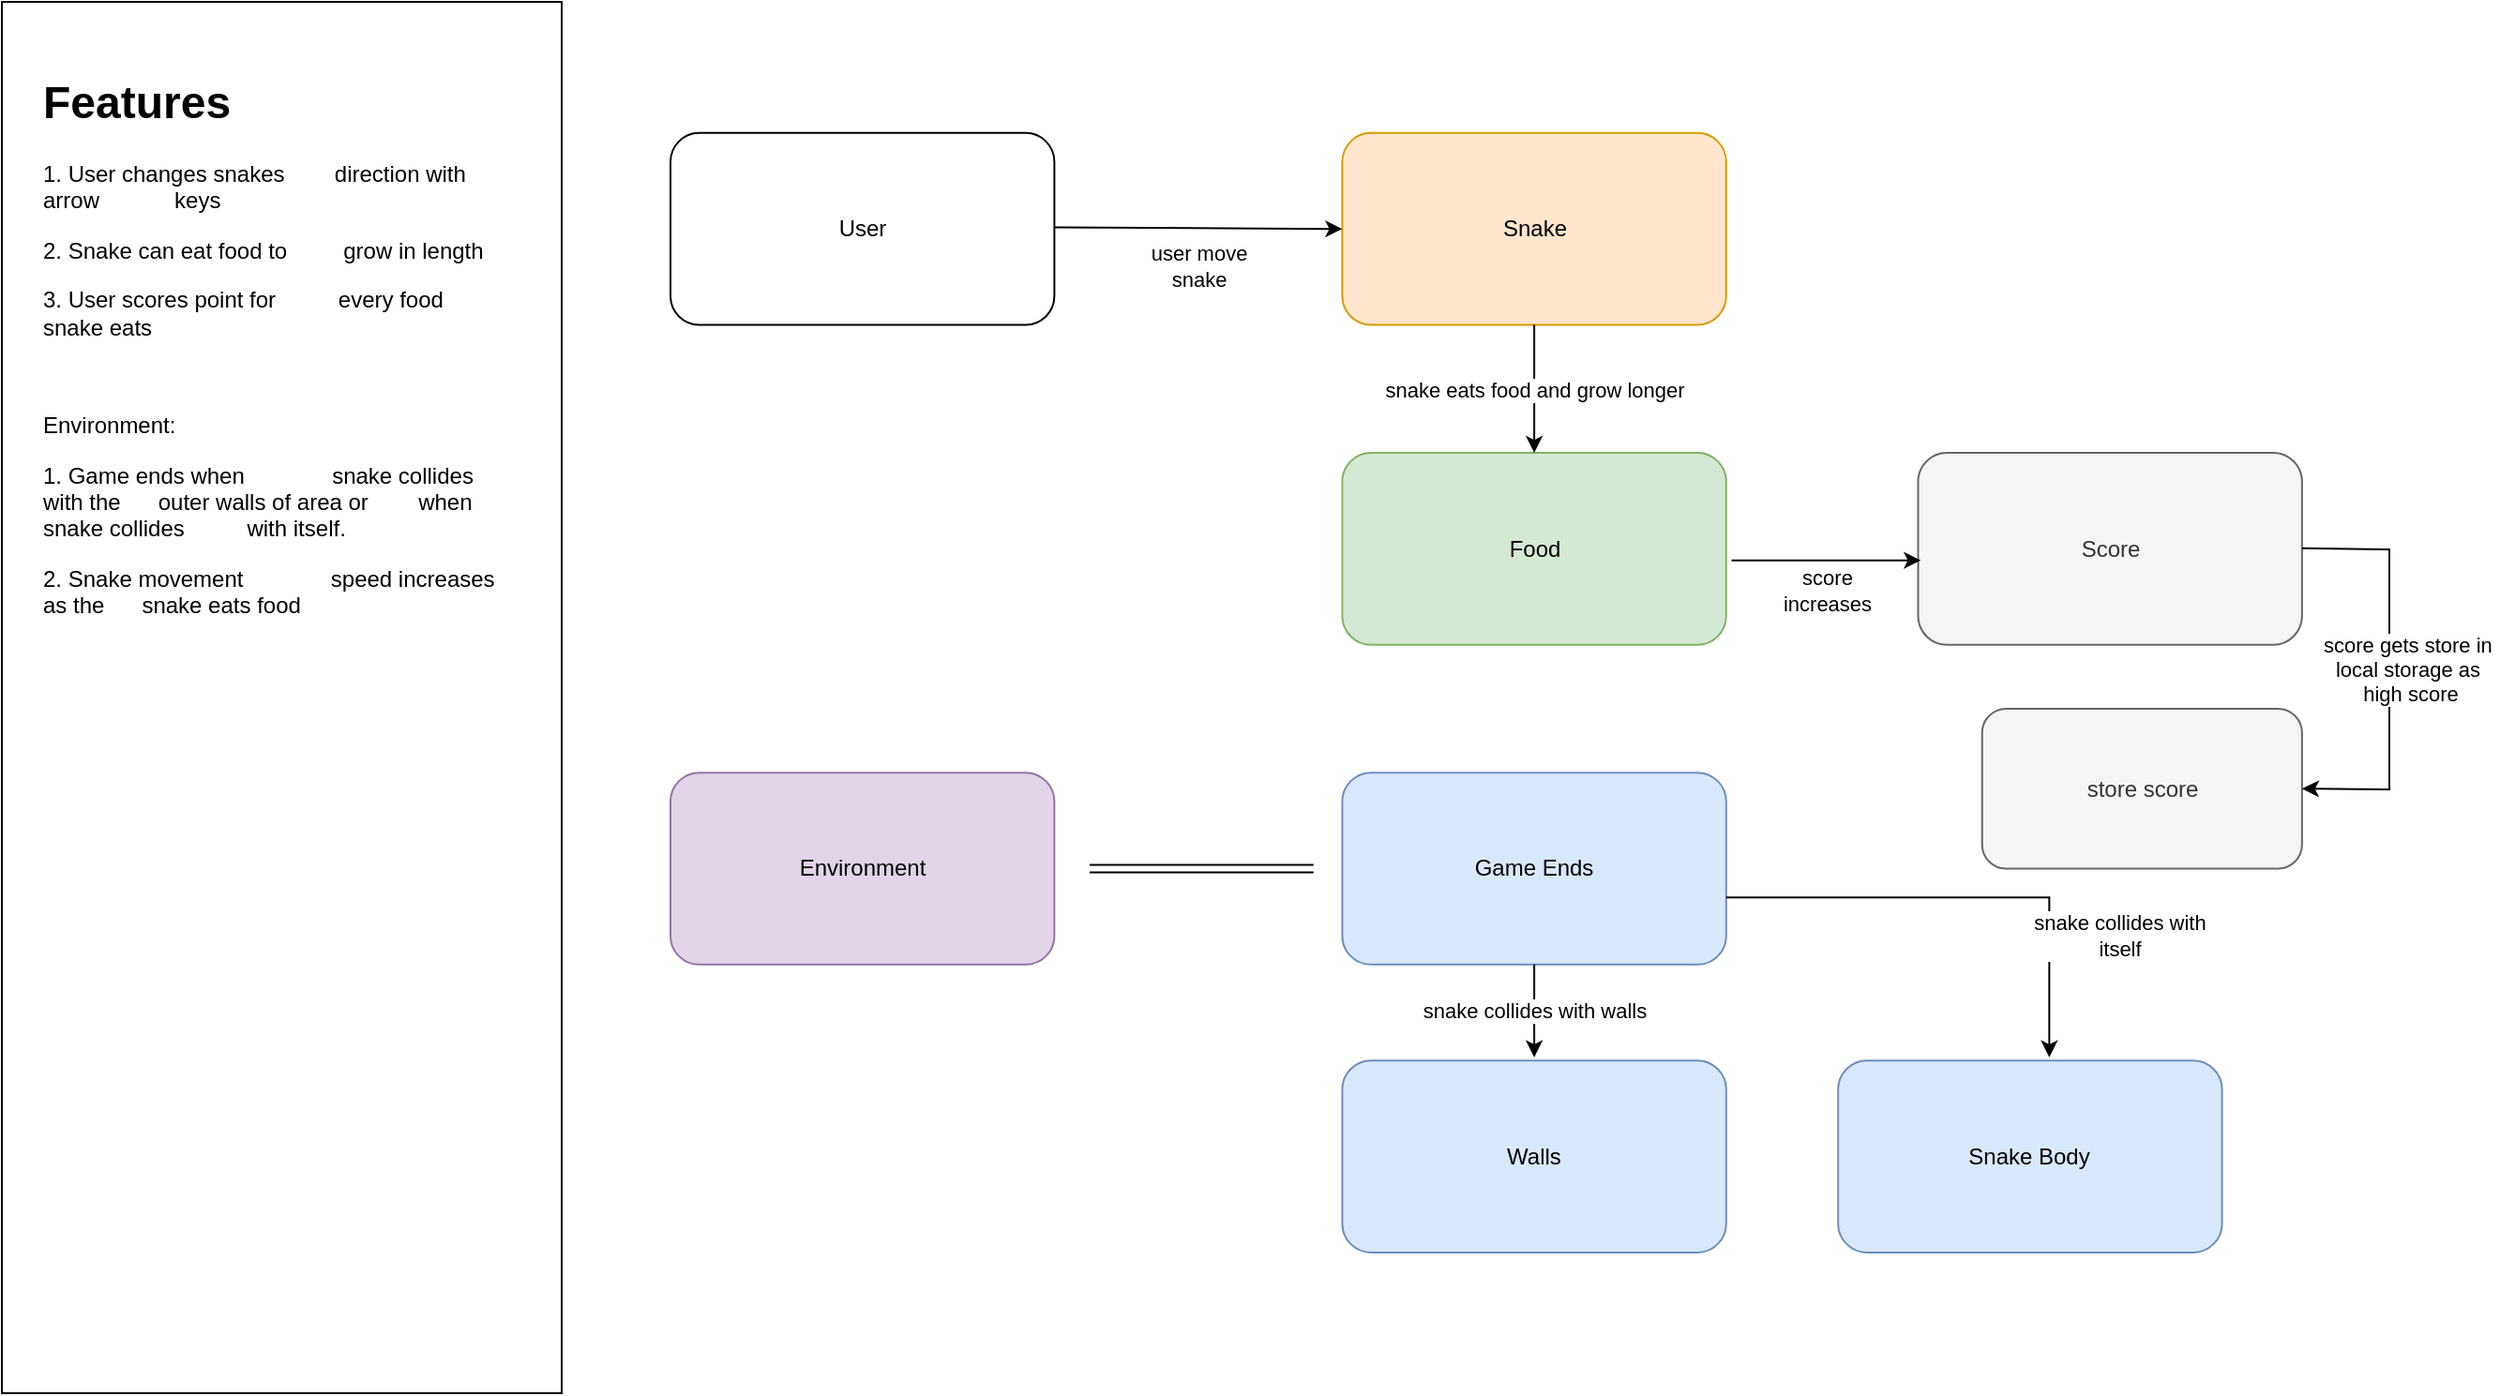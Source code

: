 <mxfile version="20.2.2" type="github">
  <diagram id="JUbkFRHb6d1zBr4sEOrN" name="Page-1">
    <mxGraphModel dx="2307" dy="1158" grid="1" gridSize="10" guides="1" tooltips="1" connect="1" arrows="1" fold="1" page="1" pageScale="1" pageWidth="1400" pageHeight="850" math="0" shadow="0">
      <root>
        <mxCell id="0" />
        <mxCell id="1" parent="0" />
        <mxCell id="25Mnqkrbem5WSyrcIev_-58" value="" style="group" vertex="1" connectable="0" parent="1">
          <mxGeometry x="35.0" y="40.0" width="1273.0" height="742.0" as="geometry" />
        </mxCell>
        <mxCell id="25Mnqkrbem5WSyrcIev_-1" value="" style="rounded=1;whiteSpace=wrap;html=1;" vertex="1" parent="25Mnqkrbem5WSyrcIev_-58">
          <mxGeometry x="356.501" y="69.936" width="204.69" height="102.345" as="geometry" />
        </mxCell>
        <mxCell id="25Mnqkrbem5WSyrcIev_-2" value="User" style="text;html=1;strokeColor=none;fillColor=none;align=center;verticalAlign=middle;whiteSpace=wrap;rounded=0;" vertex="1" parent="25Mnqkrbem5WSyrcIev_-58">
          <mxGeometry x="407.674" y="95.522" width="102.345" height="51.172" as="geometry" />
        </mxCell>
        <mxCell id="25Mnqkrbem5WSyrcIev_-4" value="" style="rounded=0;whiteSpace=wrap;html=1;rotation=90;" vertex="1" parent="25Mnqkrbem5WSyrcIev_-58">
          <mxGeometry x="-221.747" y="221.747" width="742.0" height="298.506" as="geometry" />
        </mxCell>
        <mxCell id="25Mnqkrbem5WSyrcIev_-5" value="&lt;h1&gt;Features&lt;/h1&gt;&lt;p&gt;1. User changes snakes&amp;nbsp; &amp;nbsp; &amp;nbsp; &amp;nbsp; direction with arrow&amp;nbsp; &amp;nbsp; &amp;nbsp; &amp;nbsp; &amp;nbsp; &amp;nbsp; keys&lt;/p&gt;&lt;p&gt;2. Snake can eat food to&amp;nbsp; &amp;nbsp; &amp;nbsp; &amp;nbsp; &amp;nbsp;grow in length&lt;/p&gt;&lt;p&gt;3. User scores point for&amp;nbsp; &amp;nbsp; &amp;nbsp; &amp;nbsp; &amp;nbsp; every food snake eats&lt;/p&gt;&lt;p&gt;&lt;br&gt;&lt;/p&gt;&lt;p&gt;Environment:&lt;/p&gt;&lt;p&gt;1. Game ends when&amp;nbsp; &amp;nbsp; &amp;nbsp; &amp;nbsp; &amp;nbsp; &amp;nbsp; &amp;nbsp; snake collides with the&amp;nbsp; &amp;nbsp; &amp;nbsp; outer walls of area or&amp;nbsp; &amp;nbsp; &amp;nbsp; &amp;nbsp; when snake collides&amp;nbsp; &amp;nbsp; &amp;nbsp; &amp;nbsp; &amp;nbsp; with itself.&lt;/p&gt;&lt;p&gt;2. Snake movement&amp;nbsp; &amp;nbsp; &amp;nbsp; &amp;nbsp; &amp;nbsp; &amp;nbsp; &amp;nbsp; speed increases as the&amp;nbsp; &amp;nbsp; &amp;nbsp; snake eats food&lt;/p&gt;" style="text;html=1;strokeColor=none;fillColor=none;spacing=5;spacingTop=-20;whiteSpace=wrap;overflow=hidden;rounded=0;" vertex="1" parent="25Mnqkrbem5WSyrcIev_-58">
          <mxGeometry x="17.057" y="34.115" width="255.862" height="682.299" as="geometry" />
        </mxCell>
        <mxCell id="25Mnqkrbem5WSyrcIev_-6" value="User" style="text;html=1;strokeColor=none;fillColor=none;align=center;verticalAlign=middle;whiteSpace=wrap;rounded=0;" vertex="1" parent="25Mnqkrbem5WSyrcIev_-58">
          <mxGeometry x="765.881" y="95.522" width="102.345" height="51.172" as="geometry" />
        </mxCell>
        <mxCell id="25Mnqkrbem5WSyrcIev_-7" value="Snake" style="rounded=1;whiteSpace=wrap;html=1;fillColor=#ffe6cc;strokeColor=#d79b00;" vertex="1" parent="25Mnqkrbem5WSyrcIev_-58">
          <mxGeometry x="714.708" y="69.936" width="204.69" height="102.345" as="geometry" />
        </mxCell>
        <mxCell id="25Mnqkrbem5WSyrcIev_-9" value="Food" style="rounded=1;whiteSpace=wrap;html=1;fillColor=#d5e8d4;strokeColor=#82b366;" vertex="1" parent="25Mnqkrbem5WSyrcIev_-58">
          <mxGeometry x="714.708" y="240.51" width="204.69" height="102.345" as="geometry" />
        </mxCell>
        <mxCell id="25Mnqkrbem5WSyrcIev_-10" value="Score" style="rounded=1;whiteSpace=wrap;html=1;fillColor=#f5f5f5;strokeColor=#666666;fontColor=#333333;" vertex="1" parent="25Mnqkrbem5WSyrcIev_-58">
          <mxGeometry x="1021.743" y="240.51" width="204.69" height="102.345" as="geometry" />
        </mxCell>
        <mxCell id="25Mnqkrbem5WSyrcIev_-11" value="" style="rounded=1;whiteSpace=wrap;html=1;fillColor=#e1d5e7;strokeColor=#9673a6;" vertex="1" parent="25Mnqkrbem5WSyrcIev_-58">
          <mxGeometry x="356.501" y="411.085" width="204.69" height="102.345" as="geometry" />
        </mxCell>
        <mxCell id="25Mnqkrbem5WSyrcIev_-12" value="Environment" style="text;html=1;strokeColor=none;fillColor=none;align=center;verticalAlign=middle;whiteSpace=wrap;rounded=0;" vertex="1" parent="25Mnqkrbem5WSyrcIev_-58">
          <mxGeometry x="407.674" y="436.671" width="102.345" height="51.172" as="geometry" />
        </mxCell>
        <mxCell id="25Mnqkrbem5WSyrcIev_-13" value="" style="rounded=1;whiteSpace=wrap;html=1;fillColor=#dae8fc;strokeColor=#6c8ebf;" vertex="1" parent="25Mnqkrbem5WSyrcIev_-58">
          <mxGeometry x="714.708" y="411.085" width="204.69" height="102.345" as="geometry" />
        </mxCell>
        <mxCell id="25Mnqkrbem5WSyrcIev_-14" value="Game Ends" style="text;html=1;strokeColor=none;fillColor=none;align=center;verticalAlign=middle;whiteSpace=wrap;rounded=0;" vertex="1" parent="25Mnqkrbem5WSyrcIev_-58">
          <mxGeometry x="765.881" y="436.671" width="102.345" height="51.172" as="geometry" />
        </mxCell>
        <mxCell id="25Mnqkrbem5WSyrcIev_-17" value="" style="rounded=1;whiteSpace=wrap;html=1;fillColor=#dae8fc;strokeColor=#6c8ebf;" vertex="1" parent="25Mnqkrbem5WSyrcIev_-58">
          <mxGeometry x="714.708" y="564.602" width="204.69" height="102.345" as="geometry" />
        </mxCell>
        <mxCell id="25Mnqkrbem5WSyrcIev_-18" value="Walls" style="text;html=1;strokeColor=none;fillColor=none;align=center;verticalAlign=middle;whiteSpace=wrap;rounded=0;" vertex="1" parent="25Mnqkrbem5WSyrcIev_-58">
          <mxGeometry x="765.881" y="590.189" width="102.345" height="51.172" as="geometry" />
        </mxCell>
        <mxCell id="25Mnqkrbem5WSyrcIev_-19" value="" style="rounded=1;whiteSpace=wrap;html=1;fillColor=#dae8fc;strokeColor=#6c8ebf;" vertex="1" parent="25Mnqkrbem5WSyrcIev_-58">
          <mxGeometry x="979.099" y="564.602" width="204.69" height="102.345" as="geometry" />
        </mxCell>
        <mxCell id="25Mnqkrbem5WSyrcIev_-20" value="Snake Body" style="text;html=1;strokeColor=none;fillColor=none;align=center;verticalAlign=middle;whiteSpace=wrap;rounded=0;" vertex="1" parent="25Mnqkrbem5WSyrcIev_-58">
          <mxGeometry x="1030.272" y="590.189" width="102.345" height="51.172" as="geometry" />
        </mxCell>
        <mxCell id="25Mnqkrbem5WSyrcIev_-21" value="store score" style="rounded=1;whiteSpace=wrap;html=1;fillColor=#f5f5f5;strokeColor=#666666;fontColor=#333333;" vertex="1" parent="25Mnqkrbem5WSyrcIev_-58">
          <mxGeometry x="1055.858" y="376.97" width="170.575" height="85.287" as="geometry" />
        </mxCell>
        <mxCell id="25Mnqkrbem5WSyrcIev_-22" value="" style="endArrow=classic;html=1;rounded=0;" edge="1" parent="25Mnqkrbem5WSyrcIev_-58">
          <mxGeometry relative="1" as="geometry">
            <mxPoint x="561.191" y="120.255" as="sourcePoint" />
            <mxPoint x="714.708" y="121.108" as="targetPoint" />
          </mxGeometry>
        </mxCell>
        <mxCell id="25Mnqkrbem5WSyrcIev_-23" value="user move &lt;br&gt;snake" style="edgeLabel;resizable=0;html=1;align=center;verticalAlign=middle;" connectable="0" vertex="1" parent="25Mnqkrbem5WSyrcIev_-22">
          <mxGeometry relative="1" as="geometry">
            <mxPoint y="20" as="offset" />
          </mxGeometry>
        </mxCell>
        <mxCell id="25Mnqkrbem5WSyrcIev_-25" value="" style="endArrow=classic;html=1;rounded=0;exitX=0.5;exitY=1;exitDx=0;exitDy=0;entryX=0.5;entryY=0;entryDx=0;entryDy=0;" edge="1" parent="25Mnqkrbem5WSyrcIev_-58" source="25Mnqkrbem5WSyrcIev_-7" target="25Mnqkrbem5WSyrcIev_-9">
          <mxGeometry relative="1" as="geometry">
            <mxPoint x="817.053" y="206.396" as="sourcePoint" />
            <mxPoint x="987.628" y="206.396" as="targetPoint" />
          </mxGeometry>
        </mxCell>
        <mxCell id="25Mnqkrbem5WSyrcIev_-26" value="snake eats food and grow longer" style="edgeLabel;resizable=0;html=1;align=center;verticalAlign=middle;" connectable="0" vertex="1" parent="25Mnqkrbem5WSyrcIev_-25">
          <mxGeometry relative="1" as="geometry" />
        </mxCell>
        <mxCell id="25Mnqkrbem5WSyrcIev_-27" value="" style="endArrow=classic;html=1;rounded=0;entryX=0.007;entryY=0.56;entryDx=0;entryDy=0;entryPerimeter=0;exitX=1.014;exitY=0.56;exitDx=0;exitDy=0;exitPerimeter=0;" edge="1" parent="25Mnqkrbem5WSyrcIev_-58" source="25Mnqkrbem5WSyrcIev_-9" target="25Mnqkrbem5WSyrcIev_-10">
          <mxGeometry relative="1" as="geometry">
            <mxPoint x="817.053" y="342.855" as="sourcePoint" />
            <mxPoint x="987.628" y="342.855" as="targetPoint" />
            <Array as="points" />
          </mxGeometry>
        </mxCell>
        <mxCell id="25Mnqkrbem5WSyrcIev_-28" value="score &lt;br&gt;increases" style="edgeLabel;resizable=0;html=1;align=center;verticalAlign=middle;" connectable="0" vertex="1" parent="25Mnqkrbem5WSyrcIev_-27">
          <mxGeometry relative="1" as="geometry">
            <mxPoint y="16" as="offset" />
          </mxGeometry>
        </mxCell>
        <mxCell id="25Mnqkrbem5WSyrcIev_-29" value="" style="endArrow=classic;html=1;rounded=0;entryX=1;entryY=0.5;entryDx=0;entryDy=0;" edge="1" parent="25Mnqkrbem5WSyrcIev_-58" target="25Mnqkrbem5WSyrcIev_-21">
          <mxGeometry relative="1" as="geometry">
            <mxPoint x="1226.433" y="291.342" as="sourcePoint" />
            <mxPoint x="1311.72" y="428.143" as="targetPoint" />
            <Array as="points">
              <mxPoint x="1273.0" y="292.0" />
              <mxPoint x="1273.0" y="420.0" />
            </Array>
          </mxGeometry>
        </mxCell>
        <mxCell id="25Mnqkrbem5WSyrcIev_-30" value="score gets store in&amp;nbsp;&lt;br&gt;local storage as&amp;nbsp;&lt;br&gt;high score" style="edgeLabel;resizable=0;html=1;align=center;verticalAlign=middle;" connectable="0" vertex="1" parent="25Mnqkrbem5WSyrcIev_-29">
          <mxGeometry relative="1" as="geometry">
            <mxPoint x="11" as="offset" />
          </mxGeometry>
        </mxCell>
        <mxCell id="25Mnqkrbem5WSyrcIev_-31" value="" style="shape=link;html=1;rounded=0;" edge="1" parent="25Mnqkrbem5WSyrcIev_-58">
          <mxGeometry width="100" relative="1" as="geometry">
            <mxPoint x="579.954" y="462.258" as="sourcePoint" />
            <mxPoint x="699.357" y="462.258" as="targetPoint" />
          </mxGeometry>
        </mxCell>
        <mxCell id="25Mnqkrbem5WSyrcIev_-32" value="" style="endArrow=classic;html=1;rounded=0;exitX=0.5;exitY=1;exitDx=0;exitDy=0;" edge="1" parent="25Mnqkrbem5WSyrcIev_-58" source="25Mnqkrbem5WSyrcIev_-13">
          <mxGeometry relative="1" as="geometry">
            <mxPoint x="665.242" y="597.012" as="sourcePoint" />
            <mxPoint x="817.053" y="562.897" as="targetPoint" />
          </mxGeometry>
        </mxCell>
        <mxCell id="25Mnqkrbem5WSyrcIev_-33" value="snake collides with walls" style="edgeLabel;resizable=0;html=1;align=center;verticalAlign=middle;" connectable="0" vertex="1" parent="25Mnqkrbem5WSyrcIev_-32">
          <mxGeometry relative="1" as="geometry" />
        </mxCell>
        <mxCell id="25Mnqkrbem5WSyrcIev_-34" value="" style="endArrow=classic;html=1;rounded=0;" edge="1" parent="25Mnqkrbem5WSyrcIev_-58">
          <mxGeometry relative="1" as="geometry">
            <mxPoint x="919.398" y="477.609" as="sourcePoint" />
            <mxPoint x="1091.678" y="562.897" as="targetPoint" />
            <Array as="points">
              <mxPoint x="1091.678" y="477.609" />
            </Array>
          </mxGeometry>
        </mxCell>
        <mxCell id="25Mnqkrbem5WSyrcIev_-35" value="snake collides with&lt;br&gt;itself" style="edgeLabel;resizable=0;html=1;align=center;verticalAlign=middle;" connectable="0" vertex="1" parent="25Mnqkrbem5WSyrcIev_-34">
          <mxGeometry relative="1" as="geometry">
            <mxPoint x="80" y="20" as="offset" />
          </mxGeometry>
        </mxCell>
      </root>
    </mxGraphModel>
  </diagram>
</mxfile>

